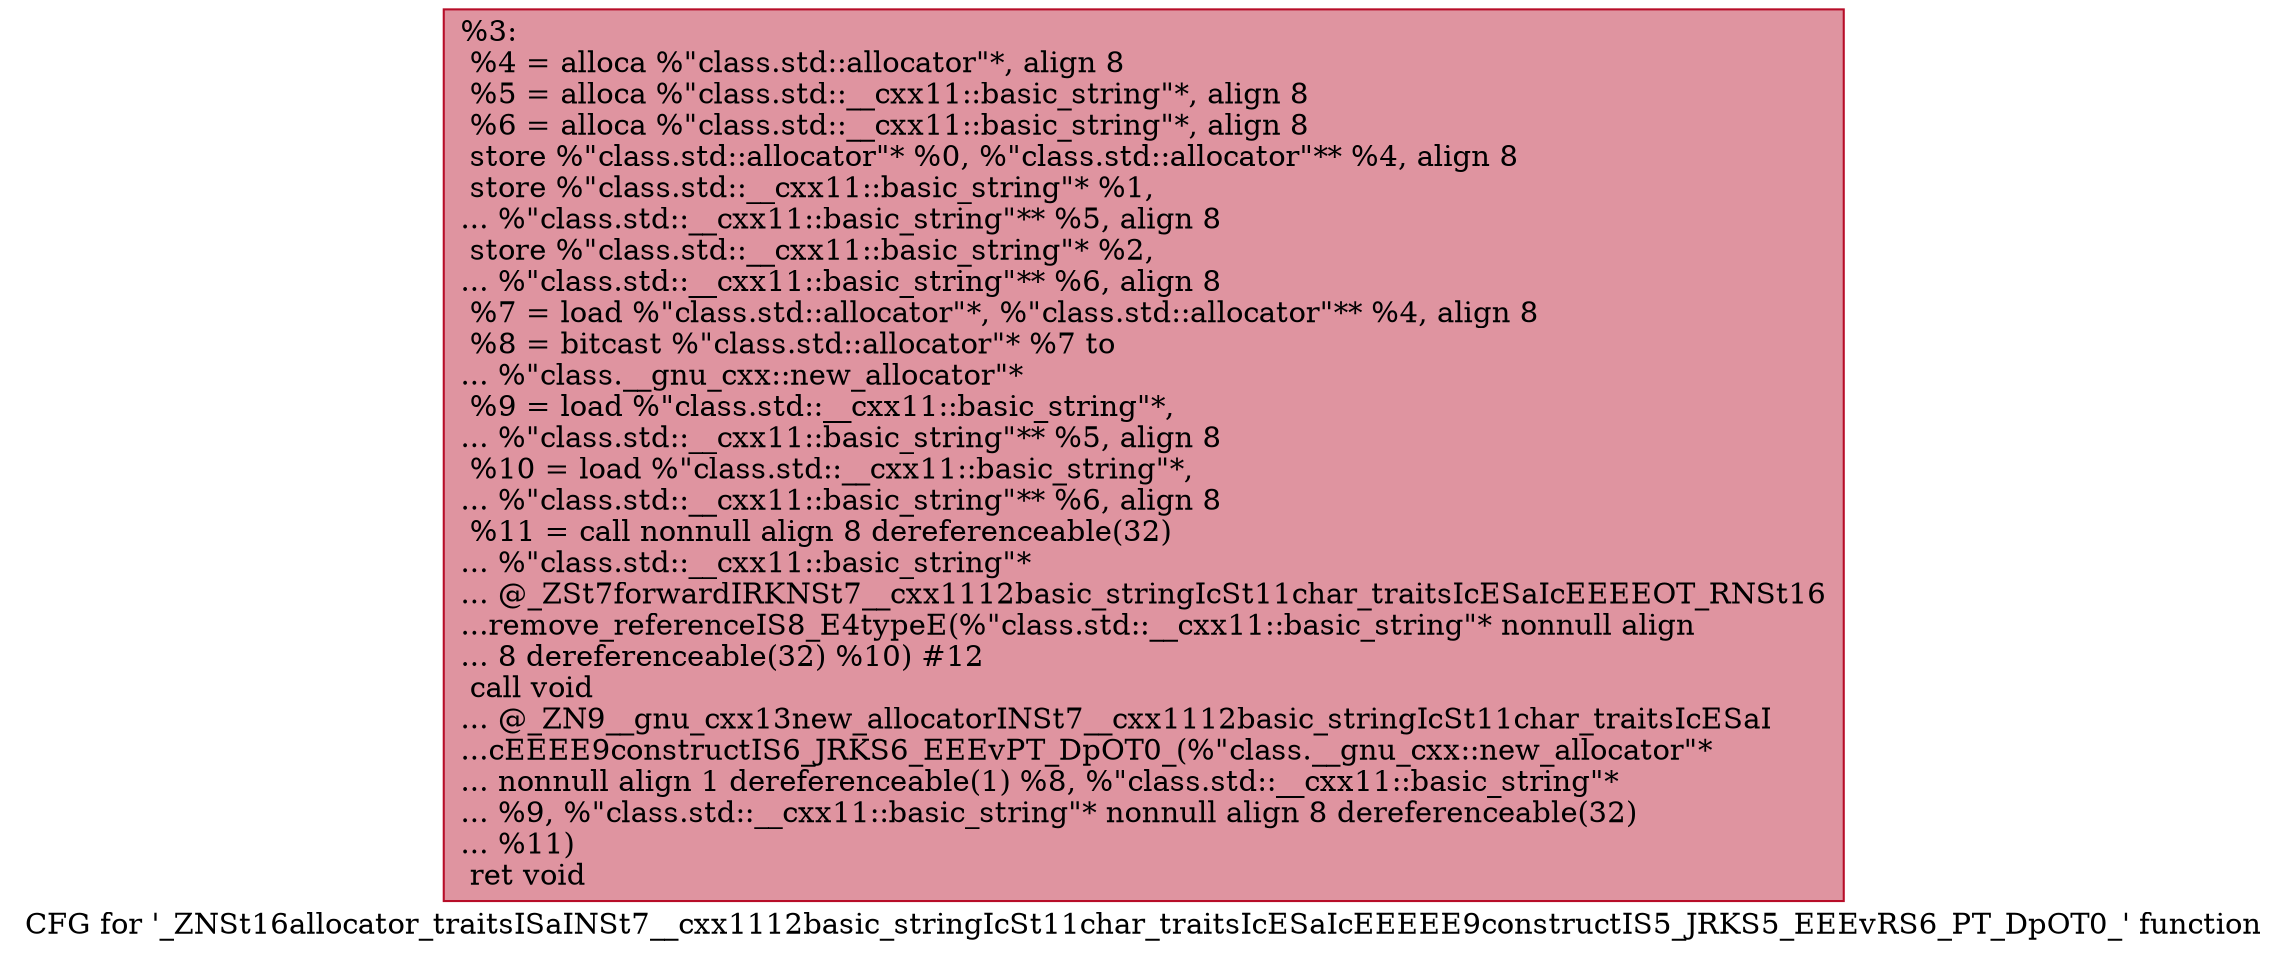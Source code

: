 digraph "CFG for '_ZNSt16allocator_traitsISaINSt7__cxx1112basic_stringIcSt11char_traitsIcESaIcEEEEE9constructIS5_JRKS5_EEEvRS6_PT_DpOT0_' function" {
	label="CFG for '_ZNSt16allocator_traitsISaINSt7__cxx1112basic_stringIcSt11char_traitsIcESaIcEEEEE9constructIS5_JRKS5_EEEvRS6_PT_DpOT0_' function";

	Node0x5592610f9090 [shape=record,color="#b70d28ff", style=filled, fillcolor="#b70d2870",label="{%3:\l  %4 = alloca %\"class.std::allocator\"*, align 8\l  %5 = alloca %\"class.std::__cxx11::basic_string\"*, align 8\l  %6 = alloca %\"class.std::__cxx11::basic_string\"*, align 8\l  store %\"class.std::allocator\"* %0, %\"class.std::allocator\"** %4, align 8\l  store %\"class.std::__cxx11::basic_string\"* %1,\l... %\"class.std::__cxx11::basic_string\"** %5, align 8\l  store %\"class.std::__cxx11::basic_string\"* %2,\l... %\"class.std::__cxx11::basic_string\"** %6, align 8\l  %7 = load %\"class.std::allocator\"*, %\"class.std::allocator\"** %4, align 8\l  %8 = bitcast %\"class.std::allocator\"* %7 to\l... %\"class.__gnu_cxx::new_allocator\"*\l  %9 = load %\"class.std::__cxx11::basic_string\"*,\l... %\"class.std::__cxx11::basic_string\"** %5, align 8\l  %10 = load %\"class.std::__cxx11::basic_string\"*,\l... %\"class.std::__cxx11::basic_string\"** %6, align 8\l  %11 = call nonnull align 8 dereferenceable(32)\l... %\"class.std::__cxx11::basic_string\"*\l... @_ZSt7forwardIRKNSt7__cxx1112basic_stringIcSt11char_traitsIcESaIcEEEEOT_RNSt16\l...remove_referenceIS8_E4typeE(%\"class.std::__cxx11::basic_string\"* nonnull align\l... 8 dereferenceable(32) %10) #12\l  call void\l... @_ZN9__gnu_cxx13new_allocatorINSt7__cxx1112basic_stringIcSt11char_traitsIcESaI\l...cEEEE9constructIS6_JRKS6_EEEvPT_DpOT0_(%\"class.__gnu_cxx::new_allocator\"*\l... nonnull align 1 dereferenceable(1) %8, %\"class.std::__cxx11::basic_string\"*\l... %9, %\"class.std::__cxx11::basic_string\"* nonnull align 8 dereferenceable(32)\l... %11)\l  ret void\l}"];
}
